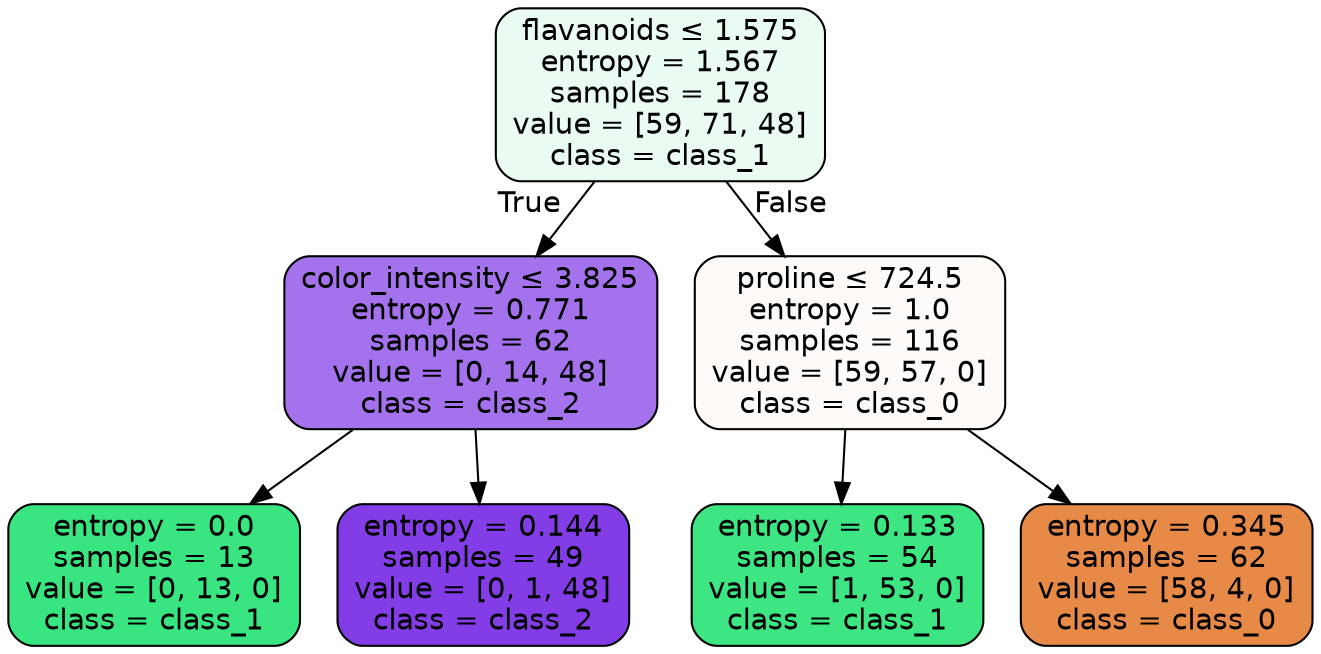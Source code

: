 digraph Tree {
node [shape=box, style="filled, rounded", color="black", fontname=helvetica] ;
edge [fontname=helvetica] ;
0 [label=<flavanoids &le; 1.575<br/>entropy = 1.567<br/>samples = 178<br/>value = [59, 71, 48]<br/>class = class_1>, fillcolor="#39e5811a"] ;
1 [label=<color_intensity &le; 3.825<br/>entropy = 0.771<br/>samples = 62<br/>value = [0, 14, 48]<br/>class = class_2>, fillcolor="#8139e5b5"] ;
0 -> 1 [labeldistance=2.5, labelangle=45, headlabel="True"] ;
2 [label=<entropy = 0.0<br/>samples = 13<br/>value = [0, 13, 0]<br/>class = class_1>, fillcolor="#39e581ff"] ;
1 -> 2 ;
3 [label=<entropy = 0.144<br/>samples = 49<br/>value = [0, 1, 48]<br/>class = class_2>, fillcolor="#8139e5fa"] ;
1 -> 3 ;
4 [label=<proline &le; 724.5<br/>entropy = 1.0<br/>samples = 116<br/>value = [59, 57, 0]<br/>class = class_0>, fillcolor="#e5813909"] ;
0 -> 4 [labeldistance=2.5, labelangle=-45, headlabel="False"] ;
5 [label=<entropy = 0.133<br/>samples = 54<br/>value = [1, 53, 0]<br/>class = class_1>, fillcolor="#39e581fa"] ;
4 -> 5 ;
6 [label=<entropy = 0.345<br/>samples = 62<br/>value = [58, 4, 0]<br/>class = class_0>, fillcolor="#e58139ed"] ;
4 -> 6 ;
}